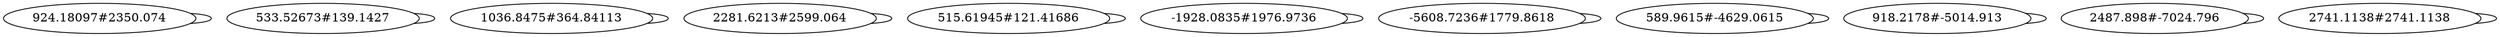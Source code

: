 graph  {
"924.18097#2350.074";
"533.52673#139.1427";
"1036.8475#364.84113";
"2281.6213#2599.064";
"515.61945#121.41686";
"-1928.0835#1976.9736";
"-5608.7236#1779.8618";
"589.9615#-4629.0615";
"918.2178#-5014.913";
"2487.898#-7024.796";
"2741.1138#2741.1138";
"924.18097#2350.074" -- "924.18097#2350.074";
"533.52673#139.1427" -- "533.52673#139.1427";
"1036.8475#364.84113" -- "1036.8475#364.84113";
"2281.6213#2599.064" -- "2281.6213#2599.064";
"515.61945#121.41686" -- "515.61945#121.41686";
"-1928.0835#1976.9736" -- "-1928.0835#1976.9736";
"-5608.7236#1779.8618" -- "-5608.7236#1779.8618";
"589.9615#-4629.0615" -- "589.9615#-4629.0615";
"918.2178#-5014.913" -- "918.2178#-5014.913";
"2487.898#-7024.796" -- "2487.898#-7024.796";
"2741.1138#2741.1138" -- "2741.1138#2741.1138";
}
